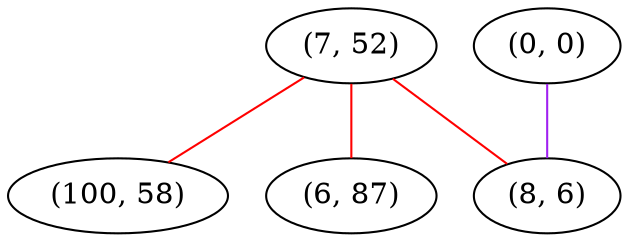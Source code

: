 graph "" {
"(7, 52)";
"(100, 58)";
"(0, 0)";
"(6, 87)";
"(8, 6)";
"(7, 52)" -- "(100, 58)"  [color=red, key=0, weight=1];
"(7, 52)" -- "(6, 87)"  [color=red, key=0, weight=1];
"(7, 52)" -- "(8, 6)"  [color=red, key=0, weight=1];
"(0, 0)" -- "(8, 6)"  [color=purple, key=0, weight=4];
}
